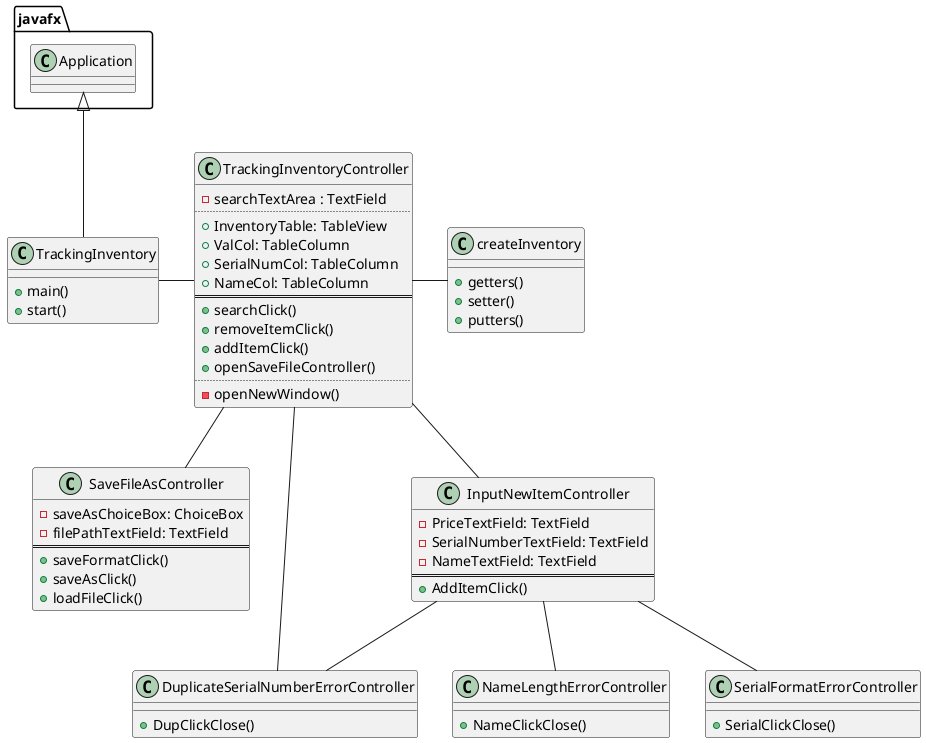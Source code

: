 @startuml
'https://plantuml.com/class-diagram

class TrackingInventory
{
    + main()
    + start()
}

class TrackingInventoryController
{
    - searchTextArea : TextField
    ..
    + InventoryTable: TableView
    + ValCol: TableColumn
    + SerialNumCol: TableColumn
    + NameCol: TableColumn
    ==
    + searchClick()
    + removeItemClick()
    + addItemClick()
    + openSaveFileController()
    ..
    - openNewWindow()
}

class SaveFileAsController
{
    - saveAsChoiceBox: ChoiceBox
    - filePathTextField: TextField
    ==
    + saveFormatClick()
    + saveAsClick()
    + loadFileClick()
}

class InputNewItemController
{
    - PriceTextField: TextField
    - SerialNumberTextField: TextField
    - NameTextField: TextField
    ==
    + AddItemClick()
}

class DuplicateSerialNumberErrorController
{
    + DupClickClose()
}

class NameLengthErrorController
{
    + NameClickClose()
}

class SerialFormatErrorController
{
    + SerialClickClose()
}

class createInventory
{
    +getters()
    +setter()
    +putters()
}

javafx.Application <|-- TrackingInventory

TrackingInventory - TrackingInventoryController
TrackingInventoryController - createInventory
TrackingInventoryController -- SaveFileAsController
TrackingInventoryController -- InputNewItemController
TrackingInventoryController -- DuplicateSerialNumberErrorController
InputNewItemController -- DuplicateSerialNumberErrorController
InputNewItemController -- NameLengthErrorController
InputNewItemController -- SerialFormatErrorController

@enduml